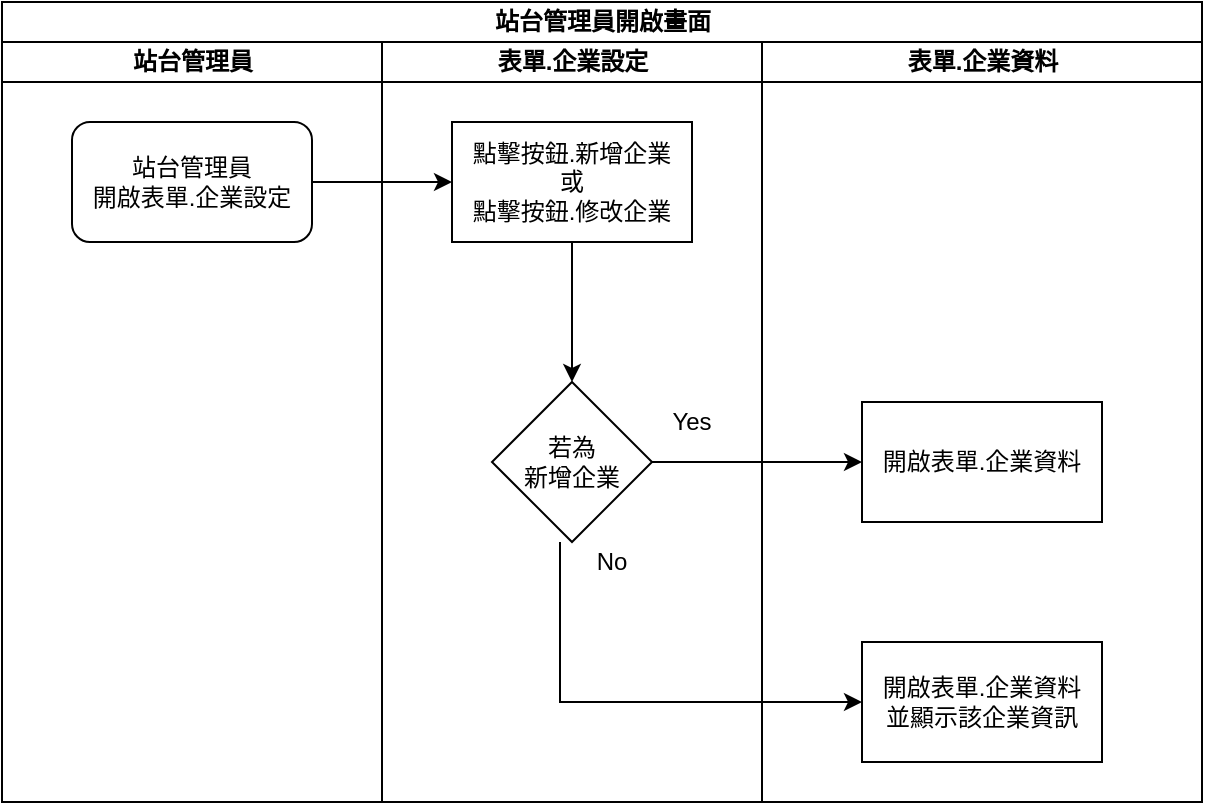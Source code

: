 <mxfile version="13.6.2" type="device" pages="13"><diagram id="Gq59-YWvmYoZJTUOVFRG" name="站台管理員_開啟畫面"><mxGraphModel dx="1086" dy="806" grid="1" gridSize="10" guides="1" tooltips="1" connect="1" arrows="1" fold="1" page="1" pageScale="1" pageWidth="827" pageHeight="1169" math="0" shadow="0"><root><mxCell id="0"/><mxCell id="1" parent="0"/><mxCell id="xclfjhYi2c_MNhHrxPGw-1" value="站台管理員開啟畫面" style="swimlane;html=1;childLayout=stackLayout;resizeParent=1;resizeParentMax=0;startSize=20;" parent="1" vertex="1"><mxGeometry x="210" y="170" width="600" height="400" as="geometry"/></mxCell><mxCell id="xclfjhYi2c_MNhHrxPGw-2" value="站台管理員" style="swimlane;html=1;startSize=20;" parent="xclfjhYi2c_MNhHrxPGw-1" vertex="1"><mxGeometry y="20" width="190" height="380" as="geometry"/></mxCell><mxCell id="xclfjhYi2c_MNhHrxPGw-4" value="站台管理員&lt;br&gt;開啟表單.企業設定" style="rounded=1;whiteSpace=wrap;html=1;" parent="xclfjhYi2c_MNhHrxPGw-2" vertex="1"><mxGeometry x="35" y="40" width="120" height="60" as="geometry"/></mxCell><mxCell id="xclfjhYi2c_MNhHrxPGw-5" value="表單.企業設定" style="swimlane;html=1;startSize=20;" parent="xclfjhYi2c_MNhHrxPGw-1" vertex="1"><mxGeometry x="190" y="20" width="190" height="380" as="geometry"/></mxCell><mxCell id="xclfjhYi2c_MNhHrxPGw-6" value="點擊按鈕.新增企業&lt;br&gt;或&lt;br&gt;點擊按鈕.修改企業" style="rounded=0;whiteSpace=wrap;html=1;" parent="xclfjhYi2c_MNhHrxPGw-5" vertex="1"><mxGeometry x="35" y="40" width="120" height="60" as="geometry"/></mxCell><mxCell id="_KhiV70QhiWLphi67Twh-2" value="No" style="text;html=1;strokeColor=none;fillColor=none;align=center;verticalAlign=middle;whiteSpace=wrap;rounded=0;" parent="xclfjhYi2c_MNhHrxPGw-5" vertex="1"><mxGeometry x="95" y="250" width="40" height="20" as="geometry"/></mxCell><mxCell id="_KhiV70QhiWLphi67Twh-1" value="Yes" style="text;html=1;strokeColor=none;fillColor=none;align=center;verticalAlign=middle;whiteSpace=wrap;rounded=0;" parent="xclfjhYi2c_MNhHrxPGw-5" vertex="1"><mxGeometry x="135" y="180" width="40" height="20" as="geometry"/></mxCell><mxCell id="xclfjhYi2c_MNhHrxPGw-7" value="表單.企業資料" style="swimlane;html=1;startSize=20;" parent="xclfjhYi2c_MNhHrxPGw-1" vertex="1"><mxGeometry x="380" y="20" width="220" height="380" as="geometry"/></mxCell><mxCell id="xclfjhYi2c_MNhHrxPGw-8" value="開啟表單.企業資料" style="rounded=0;whiteSpace=wrap;html=1;" parent="xclfjhYi2c_MNhHrxPGw-7" vertex="1"><mxGeometry x="50" y="180" width="120" height="60" as="geometry"/></mxCell><mxCell id="nTljziiwcgWahWVm3I2P-4" value="開啟表單.企業資料&lt;br&gt;並顯示該企業資訊" style="whiteSpace=wrap;html=1;rounded=0;" parent="xclfjhYi2c_MNhHrxPGw-7" vertex="1"><mxGeometry x="50" y="300" width="120" height="60" as="geometry"/></mxCell><mxCell id="xclfjhYi2c_MNhHrxPGw-9" style="edgeStyle=orthogonalEdgeStyle;rounded=0;orthogonalLoop=1;jettySize=auto;html=1;" parent="xclfjhYi2c_MNhHrxPGw-1" source="xclfjhYi2c_MNhHrxPGw-4" target="xclfjhYi2c_MNhHrxPGw-6" edge="1"><mxGeometry relative="1" as="geometry"/></mxCell><mxCell id="nTljziiwcgWahWVm3I2P-3" style="edgeStyle=orthogonalEdgeStyle;rounded=0;orthogonalLoop=1;jettySize=auto;html=1;" parent="1" source="nTljziiwcgWahWVm3I2P-1" target="xclfjhYi2c_MNhHrxPGw-8" edge="1"><mxGeometry relative="1" as="geometry"/></mxCell><mxCell id="nTljziiwcgWahWVm3I2P-5" value="" style="edgeStyle=orthogonalEdgeStyle;rounded=0;orthogonalLoop=1;jettySize=auto;html=1;exitX=0.425;exitY=1;exitDx=0;exitDy=0;exitPerimeter=0;" parent="1" source="nTljziiwcgWahWVm3I2P-1" target="nTljziiwcgWahWVm3I2P-4" edge="1"><mxGeometry relative="1" as="geometry"><Array as="points"><mxPoint x="489" y="520"/></Array></mxGeometry></mxCell><mxCell id="nTljziiwcgWahWVm3I2P-1" value="若為&lt;br&gt;新增企業" style="rhombus;whiteSpace=wrap;html=1;rounded=0;" parent="1" vertex="1"><mxGeometry x="455" y="360" width="80" height="80" as="geometry"/></mxCell><mxCell id="nTljziiwcgWahWVm3I2P-2" value="" style="edgeStyle=orthogonalEdgeStyle;rounded=0;orthogonalLoop=1;jettySize=auto;html=1;" parent="1" source="xclfjhYi2c_MNhHrxPGw-6" target="nTljziiwcgWahWVm3I2P-1" edge="1"><mxGeometry relative="1" as="geometry"/></mxCell></root></mxGraphModel></diagram><diagram name="企業管理員_開啟畫面" id="a5bfePCKnTz9_9jLBerH"><mxGraphModel dx="1422" dy="822" grid="1" gridSize="10" guides="1" tooltips="1" connect="1" arrows="1" fold="1" page="1" pageScale="1" pageWidth="827" pageHeight="1169" math="0" shadow="0"><root><mxCell id="LiuoP0H29ifxk9tx58QC-0"/><mxCell id="LiuoP0H29ifxk9tx58QC-1" parent="LiuoP0H29ifxk9tx58QC-0"/><mxCell id="LiuoP0H29ifxk9tx58QC-2" value="企業管理員開啟畫面" style="swimlane;html=1;childLayout=stackLayout;resizeParent=1;resizeParentMax=0;startSize=20;" parent="LiuoP0H29ifxk9tx58QC-1" vertex="1"><mxGeometry x="210" y="170" width="600" height="360" as="geometry"/></mxCell><mxCell id="LiuoP0H29ifxk9tx58QC-3" value="企業管理者" style="swimlane;html=1;startSize=20;" parent="LiuoP0H29ifxk9tx58QC-2" vertex="1"><mxGeometry y="20" width="190" height="340" as="geometry"/></mxCell><mxCell id="LiuoP0H29ifxk9tx58QC-4" value="點擊&lt;br&gt;表單.企業資料" style="rounded=0;whiteSpace=wrap;html=1;" parent="LiuoP0H29ifxk9tx58QC-3" vertex="1"><mxGeometry x="35" y="130" width="120" height="60" as="geometry"/></mxCell><mxCell id="LiuoP0H29ifxk9tx58QC-5" value="企業管理員&lt;br&gt;登入Site管理" style="rounded=1;whiteSpace=wrap;html=1;" parent="LiuoP0H29ifxk9tx58QC-3" vertex="1"><mxGeometry x="35" y="40" width="120" height="60" as="geometry"/></mxCell><mxCell id="LiuoP0H29ifxk9tx58QC-6" value="Site管理首頁" style="swimlane;html=1;startSize=20;" parent="LiuoP0H29ifxk9tx58QC-2" vertex="1"><mxGeometry x="190" y="20" width="190" height="340" as="geometry"/></mxCell><mxCell id="LiuoP0H29ifxk9tx58QC-7" value="進入首頁&lt;br&gt;顯示左方表單清單" style="rounded=0;whiteSpace=wrap;html=1;" parent="LiuoP0H29ifxk9tx58QC-6" vertex="1"><mxGeometry x="35" y="40" width="120" height="60" as="geometry"/></mxCell><mxCell id="LiuoP0H29ifxk9tx58QC-8" value="表單.企業資料" style="swimlane;html=1;startSize=20;" parent="LiuoP0H29ifxk9tx58QC-2" vertex="1"><mxGeometry x="380" y="20" width="220" height="340" as="geometry"/></mxCell><mxCell id="LiuoP0H29ifxk9tx58QC-9" value="開啟表單.企業資料" style="rounded=0;whiteSpace=wrap;html=1;" parent="LiuoP0H29ifxk9tx58QC-8" vertex="1"><mxGeometry x="50" y="220" width="120" height="60" as="geometry"/></mxCell><mxCell id="LiuoP0H29ifxk9tx58QC-10" style="edgeStyle=orthogonalEdgeStyle;rounded=0;orthogonalLoop=1;jettySize=auto;html=1;" parent="LiuoP0H29ifxk9tx58QC-2" source="LiuoP0H29ifxk9tx58QC-5" target="LiuoP0H29ifxk9tx58QC-7" edge="1"><mxGeometry relative="1" as="geometry"/></mxCell><mxCell id="LiuoP0H29ifxk9tx58QC-11" style="edgeStyle=orthogonalEdgeStyle;rounded=0;orthogonalLoop=1;jettySize=auto;html=1;entryX=1;entryY=0.5;entryDx=0;entryDy=0;exitX=0.5;exitY=1;exitDx=0;exitDy=0;" parent="LiuoP0H29ifxk9tx58QC-2" source="LiuoP0H29ifxk9tx58QC-7" target="LiuoP0H29ifxk9tx58QC-4" edge="1"><mxGeometry relative="1" as="geometry"/></mxCell><mxCell id="LiuoP0H29ifxk9tx58QC-12" style="edgeStyle=orthogonalEdgeStyle;rounded=0;orthogonalLoop=1;jettySize=auto;html=1;entryX=0;entryY=0.5;entryDx=0;entryDy=0;exitX=0.5;exitY=1;exitDx=0;exitDy=0;" parent="LiuoP0H29ifxk9tx58QC-2" source="LiuoP0H29ifxk9tx58QC-4" target="LiuoP0H29ifxk9tx58QC-9" edge="1"><mxGeometry relative="1" as="geometry"/></mxCell></root></mxGraphModel></diagram><diagram id="AnEwzgurza-sbBYHUau7" name="新版首頁_點擊按鈕_恢復系統預設"><mxGraphModel dx="1086" dy="806" grid="1" gridSize="10" guides="1" tooltips="1" connect="1" arrows="1" fold="1" page="1" pageScale="1" pageWidth="827" pageHeight="1169" math="0" shadow="0"><root><mxCell id="nXj2mZrjB9Ql2mam-w2Z-0"/><mxCell id="nXj2mZrjB9Ql2mam-w2Z-1" parent="nXj2mZrjB9Ql2mam-w2Z-0"/><mxCell id="0WHr4o6qkBS_mpu7egiz-0" value="點擊按鈕.恢復系統預設(新版首頁)" style="swimlane;html=1;childLayout=stackLayout;resizeParent=1;resizeParentMax=0;startSize=20;" parent="nXj2mZrjB9Ql2mam-w2Z-1" vertex="1"><mxGeometry x="400" y="180" width="410" height="470" as="geometry"/></mxCell><mxCell id="0WHr4o6qkBS_mpu7egiz-1" value="站台管理者 / 企業管理者" style="swimlane;html=1;startSize=20;" parent="0WHr4o6qkBS_mpu7egiz-0" vertex="1"><mxGeometry y="20" width="190" height="450" as="geometry"/></mxCell><mxCell id="0WHr4o6qkBS_mpu7egiz-3" value="&lt;span style=&quot;font-weight: 700&quot;&gt;點擊按鈕.恢復系統預設(新版首頁)&lt;/span&gt;" style="rounded=1;whiteSpace=wrap;html=1;" parent="0WHr4o6qkBS_mpu7egiz-1" vertex="1"><mxGeometry x="35" y="40" width="120" height="60" as="geometry"/></mxCell><mxCell id="0WHr4o6qkBS_mpu7egiz-4" value="顯示訊息&lt;br&gt;恢復系統預設失敗" style="rounded=1;whiteSpace=wrap;html=1;" parent="0WHr4o6qkBS_mpu7egiz-1" vertex="1"><mxGeometry x="35" y="180" width="120" height="60" as="geometry"/></mxCell><mxCell id="0WHr4o6qkBS_mpu7egiz-5" value="顯示訊息&lt;br&gt;恢復系統預設完成" style="rounded=1;whiteSpace=wrap;html=1;" parent="0WHr4o6qkBS_mpu7egiz-1" vertex="1"><mxGeometry x="35" y="340" width="120" height="60" as="geometry"/></mxCell><mxCell id="0WHr4o6qkBS_mpu7egiz-6" style="edgeStyle=orthogonalEdgeStyle;rounded=0;orthogonalLoop=1;jettySize=auto;html=1;" parent="0WHr4o6qkBS_mpu7egiz-0" source="0WHr4o6qkBS_mpu7egiz-3" target="0WHr4o6qkBS_mpu7egiz-10" edge="1"><mxGeometry relative="1" as="geometry"/></mxCell><mxCell id="0WHr4o6qkBS_mpu7egiz-7" value="表單.企業資料" style="swimlane;html=1;startSize=20;" parent="0WHr4o6qkBS_mpu7egiz-0" vertex="1"><mxGeometry x="190" y="20" width="220" height="450" as="geometry"/></mxCell><mxCell id="0WHr4o6qkBS_mpu7egiz-10" value="清除新版首頁&lt;br&gt;自訂樣式" style="rounded=0;whiteSpace=wrap;html=1;" parent="0WHr4o6qkBS_mpu7egiz-7" vertex="1"><mxGeometry x="60" y="40" width="120" height="60" as="geometry"/></mxCell><mxCell id="0WHr4o6qkBS_mpu7egiz-16" style="edgeStyle=orthogonalEdgeStyle;rounded=0;orthogonalLoop=1;jettySize=auto;html=1;entryX=1;entryY=0.5;entryDx=0;entryDy=0;" parent="nXj2mZrjB9Ql2mam-w2Z-1" source="0WHr4o6qkBS_mpu7egiz-20" target="0WHr4o6qkBS_mpu7egiz-4" edge="1"><mxGeometry relative="1" as="geometry"/></mxCell><mxCell id="0WHr4o6qkBS_mpu7egiz-17" value="No" style="edgeLabel;html=1;align=center;verticalAlign=middle;resizable=0;points=[];" parent="0WHr4o6qkBS_mpu7egiz-16" vertex="1" connectable="0"><mxGeometry x="-0.217" y="-2" relative="1" as="geometry"><mxPoint as="offset"/></mxGeometry></mxCell><mxCell id="0WHr4o6qkBS_mpu7egiz-18" value="" style="edgeStyle=orthogonalEdgeStyle;rounded=0;orthogonalLoop=1;jettySize=auto;html=1;" parent="nXj2mZrjB9Ql2mam-w2Z-1" source="0WHr4o6qkBS_mpu7egiz-20" target="0WHr4o6qkBS_mpu7egiz-23" edge="1"><mxGeometry relative="1" as="geometry"/></mxCell><mxCell id="0WHr4o6qkBS_mpu7egiz-19" value="Yes" style="edgeLabel;html=1;align=center;verticalAlign=middle;resizable=0;points=[];" parent="0WHr4o6qkBS_mpu7egiz-18" vertex="1" connectable="0"><mxGeometry x="0.244" relative="1" as="geometry"><mxPoint as="offset"/></mxGeometry></mxCell><mxCell id="0WHr4o6qkBS_mpu7egiz-20" value="清除成功" style="rhombus;whiteSpace=wrap;html=1;rounded=0;" parent="nXj2mZrjB9Ql2mam-w2Z-1" vertex="1"><mxGeometry x="670" y="370" width="80" height="80" as="geometry"/></mxCell><mxCell id="0WHr4o6qkBS_mpu7egiz-21" value="" style="edgeStyle=orthogonalEdgeStyle;rounded=0;orthogonalLoop=1;jettySize=auto;html=1;" parent="nXj2mZrjB9Ql2mam-w2Z-1" source="0WHr4o6qkBS_mpu7egiz-10" target="0WHr4o6qkBS_mpu7egiz-20" edge="1"><mxGeometry relative="1" as="geometry"/></mxCell><mxCell id="J3vqBfXFsyuoKaHl5P4--0" style="edgeStyle=orthogonalEdgeStyle;rounded=0;orthogonalLoop=1;jettySize=auto;html=1;entryX=1;entryY=0.5;entryDx=0;entryDy=0;" parent="nXj2mZrjB9Ql2mam-w2Z-1" source="0WHr4o6qkBS_mpu7egiz-23" target="0WHr4o6qkBS_mpu7egiz-5" edge="1"><mxGeometry relative="1" as="geometry"/></mxCell><mxCell id="0WHr4o6qkBS_mpu7egiz-23" value="按鈕除能" style="whiteSpace=wrap;html=1;rounded=0;" parent="nXj2mZrjB9Ql2mam-w2Z-1" vertex="1"><mxGeometry x="650" y="540" width="120" height="60" as="geometry"/></mxCell></root></mxGraphModel></diagram><diagram id="6qQCwhrgifem_NgYJIHp" name="新版首頁_點擊按鈕_下載目前樣式"><mxGraphModel dx="1086" dy="806" grid="1" gridSize="10" guides="1" tooltips="1" connect="1" arrows="1" fold="1" page="1" pageScale="1" pageWidth="827" pageHeight="1169" math="0" shadow="0"><root><mxCell id="zhKG-KMaksfzrQ11DH3y-0"/><mxCell id="zhKG-KMaksfzrQ11DH3y-1" parent="zhKG-KMaksfzrQ11DH3y-0"/><mxCell id="EbcZ-K8hpfwht55NMNRg-0" value="點擊按鈕.下載目前樣式(新版首頁)" style="swimlane;html=1;childLayout=stackLayout;resizeParent=1;resizeParentMax=0;startSize=20;" parent="zhKG-KMaksfzrQ11DH3y-1" vertex="1"><mxGeometry x="400" y="180" width="410" height="280" as="geometry"/></mxCell><mxCell id="EbcZ-K8hpfwht55NMNRg-1" value="站台管理者 / 企業管理者" style="swimlane;html=1;startSize=20;" parent="EbcZ-K8hpfwht55NMNRg-0" vertex="1"><mxGeometry y="20" width="190" height="260" as="geometry"/></mxCell><mxCell id="EbcZ-K8hpfwht55NMNRg-2" value="&lt;span style=&quot;font-weight: 700&quot;&gt;點擊按鈕.&lt;/span&gt;&lt;span style=&quot;font-weight: 700&quot;&gt;下載目前樣式&lt;/span&gt;&lt;span style=&quot;font-weight: 700&quot;&gt;(新版首頁)&lt;/span&gt;" style="rounded=1;whiteSpace=wrap;html=1;" parent="EbcZ-K8hpfwht55NMNRg-1" vertex="1"><mxGeometry x="35" y="40" width="120" height="60" as="geometry"/></mxCell><mxCell id="EbcZ-K8hpfwht55NMNRg-3" value="執行結束" style="rounded=1;whiteSpace=wrap;html=1;" parent="EbcZ-K8hpfwht55NMNRg-1" vertex="1"><mxGeometry x="35" y="180" width="120" height="60" as="geometry"/></mxCell><mxCell id="EbcZ-K8hpfwht55NMNRg-5" style="edgeStyle=orthogonalEdgeStyle;rounded=0;orthogonalLoop=1;jettySize=auto;html=1;" parent="EbcZ-K8hpfwht55NMNRg-0" source="EbcZ-K8hpfwht55NMNRg-2" target="EbcZ-K8hpfwht55NMNRg-7" edge="1"><mxGeometry relative="1" as="geometry"/></mxCell><mxCell id="EbcZ-K8hpfwht55NMNRg-6" value="表單.企業資料" style="swimlane;html=1;startSize=20;" parent="EbcZ-K8hpfwht55NMNRg-0" vertex="1"><mxGeometry x="190" y="20" width="220" height="260" as="geometry"/></mxCell><mxCell id="EbcZ-K8hpfwht55NMNRg-7" value="下載目前樣式檔案" style="rounded=0;whiteSpace=wrap;html=1;" parent="EbcZ-K8hpfwht55NMNRg-6" vertex="1"><mxGeometry x="60" y="40" width="120" height="60" as="geometry"/></mxCell><mxCell id="y-nODK7I8vi2uMIdX9S1-0" style="edgeStyle=orthogonalEdgeStyle;rounded=0;orthogonalLoop=1;jettySize=auto;html=1;entryX=1;entryY=0.5;entryDx=0;entryDy=0;exitX=0.5;exitY=1;exitDx=0;exitDy=0;" parent="EbcZ-K8hpfwht55NMNRg-0" source="EbcZ-K8hpfwht55NMNRg-7" target="EbcZ-K8hpfwht55NMNRg-3" edge="1"><mxGeometry relative="1" as="geometry"/></mxCell></root></mxGraphModel></diagram><diagram id="z2At9CXGCZSGCjQZ6gDk" name="新版首頁_點擊按鈕_上傳自訂樣式"><mxGraphModel dx="1086" dy="806" grid="1" gridSize="10" guides="1" tooltips="1" connect="1" arrows="1" fold="1" page="1" pageScale="1" pageWidth="827" pageHeight="1169" math="0" shadow="0"><root><mxCell id="uikJ6pI44bggo_XMoptD-0"/><mxCell id="uikJ6pI44bggo_XMoptD-1" parent="uikJ6pI44bggo_XMoptD-0"/><mxCell id="4rGrSF3DVKQUgLXq6Naz-0" value="點擊按鈕.上傳自訂樣式(新版首頁)" style="swimlane;html=1;childLayout=stackLayout;resizeParent=1;resizeParentMax=0;startSize=20;" parent="uikJ6pI44bggo_XMoptD-1" vertex="1"><mxGeometry x="400" y="180" width="410" height="620" as="geometry"/></mxCell><mxCell id="4rGrSF3DVKQUgLXq6Naz-1" value="站台管理者 / 企業管理者" style="swimlane;html=1;startSize=20;" parent="4rGrSF3DVKQUgLXq6Naz-0" vertex="1"><mxGeometry y="20" width="190" height="600" as="geometry"/></mxCell><mxCell id="4rGrSF3DVKQUgLXq6Naz-2" value="&lt;span style=&quot;font-weight: 700&quot;&gt;點擊按鈕.上傳自訂樣式(新版首頁)&lt;/span&gt;" style="rounded=1;whiteSpace=wrap;html=1;" parent="4rGrSF3DVKQUgLXq6Naz-1" vertex="1"><mxGeometry x="35" y="40" width="120" height="60" as="geometry"/></mxCell><mxCell id="4rGrSF3DVKQUgLXq6Naz-16" value="挑選檔案並上傳" style="whiteSpace=wrap;html=1;rounded=0;" parent="4rGrSF3DVKQUgLXq6Naz-1" vertex="1"><mxGeometry x="40" y="160" width="120" height="60" as="geometry"/></mxCell><mxCell id="4rGrSF3DVKQUgLXq6Naz-22" value="&lt;span style=&quot;font-weight: 700&quot;&gt;顯示訊息&lt;br&gt;更新首頁樣式失敗&lt;/span&gt;&lt;span style=&quot;color: rgba(0 , 0 , 0 , 0) ; font-family: monospace ; font-size: 0px&quot;&gt;%3CmxGraphModel%3E%3Croot%3E%3CmxCell%20id%3D%220%22%2F%3E%3CmxCell%20id%3D%221%22%20parent%3D%220%22%2F%3E%3CmxCell%20id%3D%222%22%20value%3D%22%26lt%3Bspan%20style%3D%26quot%3Bfont-weight%3A%20700%26quot%3B%26gt%3B%E9%BB%9E%E6%93%8A%E6%8C%89%E9%88%95.%E4%B8%8A%E5%82%B3%E8%87%AA%E8%A8%82%E6%A8%A3%E5%BC%8F(%E6%96%B0%E7%89%88%E9%A6%96%E9%A0%81)%26lt%3B%2Fspan%26gt%3B%22%20style%3D%22rounded%3D1%3BwhiteSpace%3Dwrap%3Bhtml%3D1%3B%22%20vertex%3D%221%22%20parent%3D%221%22%3E%3CmxGeometry%20x%3D%22440%22%20y%3D%22600%22%20width%3D%22120%22%20height%3D%2260%22%20as%3D%22geometry%22%2F%3E%3C%2FmxCell%3E%3C%2Froot%3E%3C%2FmxGraphModel%3E&lt;/span&gt;&lt;span style=&quot;font-weight: 700&quot;&gt;&lt;br&gt;&lt;/span&gt;" style="rounded=1;whiteSpace=wrap;html=1;" parent="4rGrSF3DVKQUgLXq6Naz-1" vertex="1"><mxGeometry x="40" y="400" width="120" height="60" as="geometry"/></mxCell><mxCell id="4rGrSF3DVKQUgLXq6Naz-24" value="&lt;span style=&quot;font-weight: 700&quot;&gt;顯示訊息&lt;br&gt;更新首頁樣式完成&lt;/span&gt;&lt;span style=&quot;color: rgba(0 , 0 , 0 , 0) ; font-family: monospace ; font-size: 0px&quot;&gt;%3CmxGraphModel%3E%3Croot%3E%3CmxCell%20id%3D%220%22%2F%3E%3CmxCell%20id%3D%221%22%20parent%3D%220%22%2F%3E%3CmxCell%20id%3D%222%22%20value%3D%22%26lt%3Bspan%20style%3D%26quot%3Bfont-weight%3A%20700%26quot%3B%26gt%3B%E9%BB%9E%E6%93%8A%E6%8C%89%E9%88%95.%E4%B8%8A%E5%82%B3%E8%87%AA%E8%A8%82%E6%A8%A3%E5%BC%8F(%E6%96%B0%E7%89%88%E9%A6%96%E9%A0%81)%26lt%3B%2Fspan%26gt%3B%22%20style%3D%22rounded%3D1%3BwhiteSpace%3Dwrap%3Bhtml%3D1%3B%22%20vertex%3D%221%22%20parent%3D%221%22%3E%3CmxGeometry%20x%3D%22440%22%20y%3D%22600%22%20width%3D%22120%22%20height%3D%2260%22%20as%3D%22geometry%22%2F%3E%3C%2FmxCell%3E%3C%2Froot%3E%3C%2FmxGraphModel%3E&lt;/span&gt;" style="rounded=1;whiteSpace=wrap;html=1;" parent="4rGrSF3DVKQUgLXq6Naz-1" vertex="1"><mxGeometry x="40" y="510" width="120" height="60" as="geometry"/></mxCell><mxCell id="4rGrSF3DVKQUgLXq6Naz-5" style="edgeStyle=orthogonalEdgeStyle;rounded=0;orthogonalLoop=1;jettySize=auto;html=1;" parent="4rGrSF3DVKQUgLXq6Naz-0" source="4rGrSF3DVKQUgLXq6Naz-2" target="4rGrSF3DVKQUgLXq6Naz-7" edge="1"><mxGeometry relative="1" as="geometry"/></mxCell><mxCell id="4rGrSF3DVKQUgLXq6Naz-6" value="表單.企業資料" style="swimlane;html=1;startSize=20;" parent="4rGrSF3DVKQUgLXq6Naz-0" vertex="1"><mxGeometry x="190" y="20" width="220" height="600" as="geometry"/></mxCell><mxCell id="4rGrSF3DVKQUgLXq6Naz-26" value="No" style="text;html=1;strokeColor=none;fillColor=none;align=center;verticalAlign=middle;whiteSpace=wrap;rounded=0;" parent="4rGrSF3DVKQUgLXq6Naz-6" vertex="1"><mxGeometry x="40" y="410" width="40" height="20" as="geometry"/></mxCell><mxCell id="4rGrSF3DVKQUgLXq6Naz-27" value="Yes" style="text;html=1;strokeColor=none;fillColor=none;align=center;verticalAlign=middle;whiteSpace=wrap;rounded=0;" parent="4rGrSF3DVKQUgLXq6Naz-6" vertex="1"><mxGeometry x="40" y="520" width="40" height="20" as="geometry"/></mxCell><mxCell id="4rGrSF3DVKQUgLXq6Naz-18" value="儲存自訂樣式" style="whiteSpace=wrap;html=1;rounded=0;" parent="4rGrSF3DVKQUgLXq6Naz-6" vertex="1"><mxGeometry x="60" y="260" width="120" height="60" as="geometry"/></mxCell><mxCell id="4rGrSF3DVKQUgLXq6Naz-7" value="跳出檔案上傳視窗" style="rounded=0;whiteSpace=wrap;html=1;" parent="4rGrSF3DVKQUgLXq6Naz-6" vertex="1"><mxGeometry x="60" y="40" width="120" height="60" as="geometry"/></mxCell><mxCell id="4rGrSF3DVKQUgLXq6Naz-17" value="" style="edgeStyle=orthogonalEdgeStyle;rounded=0;orthogonalLoop=1;jettySize=auto;html=1;exitX=0.5;exitY=1;exitDx=0;exitDy=0;entryX=1;entryY=0.5;entryDx=0;entryDy=0;" parent="4rGrSF3DVKQUgLXq6Naz-0" source="4rGrSF3DVKQUgLXq6Naz-7" target="4rGrSF3DVKQUgLXq6Naz-16" edge="1"><mxGeometry relative="1" as="geometry"/></mxCell><mxCell id="4rGrSF3DVKQUgLXq6Naz-19" value="" style="edgeStyle=orthogonalEdgeStyle;rounded=0;orthogonalLoop=1;jettySize=auto;html=1;exitX=0.5;exitY=1;exitDx=0;exitDy=0;entryX=0;entryY=0.5;entryDx=0;entryDy=0;" parent="4rGrSF3DVKQUgLXq6Naz-0" source="4rGrSF3DVKQUgLXq6Naz-16" target="4rGrSF3DVKQUgLXq6Naz-18" edge="1"><mxGeometry relative="1" as="geometry"/></mxCell><mxCell id="4rGrSF3DVKQUgLXq6Naz-23" style="edgeStyle=orthogonalEdgeStyle;rounded=0;orthogonalLoop=1;jettySize=auto;html=1;" parent="uikJ6pI44bggo_XMoptD-1" source="4rGrSF3DVKQUgLXq6Naz-20" target="4rGrSF3DVKQUgLXq6Naz-22" edge="1"><mxGeometry relative="1" as="geometry"/></mxCell><mxCell id="4rGrSF3DVKQUgLXq6Naz-25" style="edgeStyle=orthogonalEdgeStyle;rounded=0;orthogonalLoop=1;jettySize=auto;html=1;entryX=1;entryY=0.5;entryDx=0;entryDy=0;exitX=0.5;exitY=1;exitDx=0;exitDy=0;" parent="uikJ6pI44bggo_XMoptD-1" source="4rGrSF3DVKQUgLXq6Naz-20" target="4rGrSF3DVKQUgLXq6Naz-24" edge="1"><mxGeometry relative="1" as="geometry"/></mxCell><mxCell id="4rGrSF3DVKQUgLXq6Naz-20" value="儲存成功" style="rhombus;whiteSpace=wrap;html=1;rounded=0;" parent="uikJ6pI44bggo_XMoptD-1" vertex="1"><mxGeometry x="670" y="590" width="80" height="80" as="geometry"/></mxCell><mxCell id="4rGrSF3DVKQUgLXq6Naz-21" value="" style="edgeStyle=orthogonalEdgeStyle;rounded=0;orthogonalLoop=1;jettySize=auto;html=1;" parent="uikJ6pI44bggo_XMoptD-1" source="4rGrSF3DVKQUgLXq6Naz-18" target="4rGrSF3DVKQUgLXq6Naz-20" edge="1"><mxGeometry relative="1" as="geometry"/></mxCell></root></mxGraphModel></diagram><diagram id="Bcr9XtUbak02CPCcOkMU" name="行動裝置版首頁_點擊按鈕_恢復系統預設"><mxGraphModel dx="1086" dy="806" grid="1" gridSize="10" guides="1" tooltips="1" connect="1" arrows="1" fold="1" page="1" pageScale="1" pageWidth="827" pageHeight="1169" math="0" shadow="0"><root><mxCell id="uQ5U-KWH1wf4TjKN7DI6-0"/><mxCell id="uQ5U-KWH1wf4TjKN7DI6-1" parent="uQ5U-KWH1wf4TjKN7DI6-0"/><mxCell id="k-SNekwDe_iuQlMhXVyF-0" value="點擊按鈕.恢復系統預設(行動裝置版首頁)" style="swimlane;html=1;childLayout=stackLayout;resizeParent=1;resizeParentMax=0;startSize=20;" parent="uQ5U-KWH1wf4TjKN7DI6-1" vertex="1"><mxGeometry x="400" y="180" width="410" height="470" as="geometry"/></mxCell><mxCell id="k-SNekwDe_iuQlMhXVyF-1" value="站台管理者 / 企業管理者" style="swimlane;html=1;startSize=20;" parent="k-SNekwDe_iuQlMhXVyF-0" vertex="1"><mxGeometry y="20" width="190" height="450" as="geometry"/></mxCell><mxCell id="k-SNekwDe_iuQlMhXVyF-2" value="&lt;span style=&quot;font-weight: 700&quot;&gt;點擊按鈕.恢復系統預設(&lt;/span&gt;&lt;span style=&quot;font-weight: 700&quot;&gt;行動裝置&lt;/span&gt;&lt;span style=&quot;font-weight: 700&quot;&gt;版首頁)&lt;/span&gt;" style="rounded=1;whiteSpace=wrap;html=1;" parent="k-SNekwDe_iuQlMhXVyF-1" vertex="1"><mxGeometry x="35" y="40" width="120" height="60" as="geometry"/></mxCell><mxCell id="k-SNekwDe_iuQlMhXVyF-3" value="顯示訊息&lt;br&gt;恢復系統預設失敗" style="rounded=1;whiteSpace=wrap;html=1;" parent="k-SNekwDe_iuQlMhXVyF-1" vertex="1"><mxGeometry x="35" y="180" width="120" height="60" as="geometry"/></mxCell><mxCell id="k-SNekwDe_iuQlMhXVyF-4" value="顯示訊息&lt;br&gt;恢復系統預設完成" style="rounded=1;whiteSpace=wrap;html=1;" parent="k-SNekwDe_iuQlMhXVyF-1" vertex="1"><mxGeometry x="35" y="340" width="120" height="60" as="geometry"/></mxCell><mxCell id="k-SNekwDe_iuQlMhXVyF-5" style="edgeStyle=orthogonalEdgeStyle;rounded=0;orthogonalLoop=1;jettySize=auto;html=1;" parent="k-SNekwDe_iuQlMhXVyF-0" source="k-SNekwDe_iuQlMhXVyF-2" target="k-SNekwDe_iuQlMhXVyF-7" edge="1"><mxGeometry relative="1" as="geometry"/></mxCell><mxCell id="k-SNekwDe_iuQlMhXVyF-6" value="表單.企業資料" style="swimlane;html=1;startSize=20;" parent="k-SNekwDe_iuQlMhXVyF-0" vertex="1"><mxGeometry x="190" y="20" width="220" height="450" as="geometry"/></mxCell><mxCell id="k-SNekwDe_iuQlMhXVyF-7" value="清除&lt;span style=&quot;font-weight: 700&quot;&gt;行動裝置&lt;/span&gt;版&lt;br&gt;首頁自訂樣式" style="rounded=0;whiteSpace=wrap;html=1;" parent="k-SNekwDe_iuQlMhXVyF-6" vertex="1"><mxGeometry x="60" y="40" width="120" height="60" as="geometry"/></mxCell><mxCell id="k-SNekwDe_iuQlMhXVyF-8" style="edgeStyle=orthogonalEdgeStyle;rounded=0;orthogonalLoop=1;jettySize=auto;html=1;entryX=1;entryY=0.5;entryDx=0;entryDy=0;" parent="uQ5U-KWH1wf4TjKN7DI6-1" source="k-SNekwDe_iuQlMhXVyF-12" target="k-SNekwDe_iuQlMhXVyF-3" edge="1"><mxGeometry relative="1" as="geometry"/></mxCell><mxCell id="k-SNekwDe_iuQlMhXVyF-9" value="No" style="edgeLabel;html=1;align=center;verticalAlign=middle;resizable=0;points=[];" parent="k-SNekwDe_iuQlMhXVyF-8" vertex="1" connectable="0"><mxGeometry x="-0.217" y="-2" relative="1" as="geometry"><mxPoint as="offset"/></mxGeometry></mxCell><mxCell id="k-SNekwDe_iuQlMhXVyF-10" value="" style="edgeStyle=orthogonalEdgeStyle;rounded=0;orthogonalLoop=1;jettySize=auto;html=1;" parent="uQ5U-KWH1wf4TjKN7DI6-1" source="k-SNekwDe_iuQlMhXVyF-12" target="k-SNekwDe_iuQlMhXVyF-15" edge="1"><mxGeometry relative="1" as="geometry"/></mxCell><mxCell id="k-SNekwDe_iuQlMhXVyF-11" value="Yes" style="edgeLabel;html=1;align=center;verticalAlign=middle;resizable=0;points=[];" parent="k-SNekwDe_iuQlMhXVyF-10" vertex="1" connectable="0"><mxGeometry x="0.244" relative="1" as="geometry"><mxPoint as="offset"/></mxGeometry></mxCell><mxCell id="k-SNekwDe_iuQlMhXVyF-12" value="清除成功" style="rhombus;whiteSpace=wrap;html=1;rounded=0;" parent="uQ5U-KWH1wf4TjKN7DI6-1" vertex="1"><mxGeometry x="670" y="370" width="80" height="80" as="geometry"/></mxCell><mxCell id="k-SNekwDe_iuQlMhXVyF-13" value="" style="edgeStyle=orthogonalEdgeStyle;rounded=0;orthogonalLoop=1;jettySize=auto;html=1;" parent="uQ5U-KWH1wf4TjKN7DI6-1" source="k-SNekwDe_iuQlMhXVyF-7" target="k-SNekwDe_iuQlMhXVyF-12" edge="1"><mxGeometry relative="1" as="geometry"/></mxCell><mxCell id="k-SNekwDe_iuQlMhXVyF-14" style="edgeStyle=orthogonalEdgeStyle;rounded=0;orthogonalLoop=1;jettySize=auto;html=1;entryX=1;entryY=0.5;entryDx=0;entryDy=0;" parent="uQ5U-KWH1wf4TjKN7DI6-1" source="k-SNekwDe_iuQlMhXVyF-15" target="k-SNekwDe_iuQlMhXVyF-4" edge="1"><mxGeometry relative="1" as="geometry"/></mxCell><mxCell id="k-SNekwDe_iuQlMhXVyF-15" value="按鈕除能" style="whiteSpace=wrap;html=1;rounded=0;" parent="uQ5U-KWH1wf4TjKN7DI6-1" vertex="1"><mxGeometry x="650" y="540" width="120" height="60" as="geometry"/></mxCell></root></mxGraphModel></diagram><diagram id="HSENcyDb2rGuBhCRzEdE" name="行動裝置版首頁_點擊按鈕_上傳自訂樣式"><mxGraphModel dx="1086" dy="806" grid="1" gridSize="10" guides="1" tooltips="1" connect="1" arrows="1" fold="1" page="1" pageScale="1" pageWidth="827" pageHeight="1169" math="0" shadow="0"><root><mxCell id="7wB8E_MWFEPCpzLUHjmy-0"/><mxCell id="7wB8E_MWFEPCpzLUHjmy-1" parent="7wB8E_MWFEPCpzLUHjmy-0"/><mxCell id="LS0vBiL-nBCGV0W8YKU7-0" value="點擊按鈕.上傳自訂樣式(行動裝置版首頁)" style="swimlane;html=1;childLayout=stackLayout;resizeParent=1;resizeParentMax=0;startSize=20;" parent="7wB8E_MWFEPCpzLUHjmy-1" vertex="1"><mxGeometry x="400" y="180" width="410" height="620" as="geometry"/></mxCell><mxCell id="LS0vBiL-nBCGV0W8YKU7-1" value="站台管理者 / 企業管理者" style="swimlane;html=1;startSize=20;" parent="LS0vBiL-nBCGV0W8YKU7-0" vertex="1"><mxGeometry y="20" width="190" height="600" as="geometry"/></mxCell><mxCell id="LS0vBiL-nBCGV0W8YKU7-2" value="&lt;span style=&quot;font-weight: 700&quot;&gt;點擊按鈕.上傳自訂樣式(&lt;/span&gt;&lt;span style=&quot;font-weight: 700&quot;&gt;行動裝置&lt;/span&gt;&lt;span style=&quot;font-weight: 700&quot;&gt;版首頁)&lt;/span&gt;" style="rounded=1;whiteSpace=wrap;html=1;" parent="LS0vBiL-nBCGV0W8YKU7-1" vertex="1"><mxGeometry x="35" y="40" width="120" height="60" as="geometry"/></mxCell><mxCell id="LS0vBiL-nBCGV0W8YKU7-3" value="挑選檔案並上傳" style="whiteSpace=wrap;html=1;rounded=0;" parent="LS0vBiL-nBCGV0W8YKU7-1" vertex="1"><mxGeometry x="40" y="160" width="120" height="60" as="geometry"/></mxCell><mxCell id="LS0vBiL-nBCGV0W8YKU7-4" value="&lt;span style=&quot;font-weight: 700&quot;&gt;顯示訊息&lt;br&gt;更新首頁樣式失敗&lt;/span&gt;&lt;span style=&quot;color: rgba(0 , 0 , 0 , 0) ; font-family: monospace ; font-size: 0px&quot;&gt;%3CmxGraphModel%3E%3Croot%3E%3CmxCell%20id%3D%220%22%2F%3E%3CmxCell%20id%3D%221%22%20parent%3D%220%22%2F%3E%3CmxCell%20id%3D%222%22%20value%3D%22%26lt%3Bspan%20style%3D%26quot%3Bfont-weight%3A%20700%26quot%3B%26gt%3B%E9%BB%9E%E6%93%8A%E6%8C%89%E9%88%95.%E4%B8%8A%E5%82%B3%E8%87%AA%E8%A8%82%E6%A8%A3%E5%BC%8F(%E6%96%B0%E7%89%88%E9%A6%96%E9%A0%81)%26lt%3B%2Fspan%26gt%3B%22%20style%3D%22rounded%3D1%3BwhiteSpace%3Dwrap%3Bhtml%3D1%3B%22%20vertex%3D%221%22%20parent%3D%221%22%3E%3CmxGeometry%20x%3D%22440%22%20y%3D%22600%22%20width%3D%22120%22%20height%3D%2260%22%20as%3D%22geometry%22%2F%3E%3C%2FmxCell%3E%3C%2Froot%3E%3C%2FmxGraphModel%3E&lt;/span&gt;&lt;span style=&quot;font-weight: 700&quot;&gt;&lt;br&gt;&lt;/span&gt;" style="rounded=1;whiteSpace=wrap;html=1;" parent="LS0vBiL-nBCGV0W8YKU7-1" vertex="1"><mxGeometry x="40" y="400" width="120" height="60" as="geometry"/></mxCell><mxCell id="LS0vBiL-nBCGV0W8YKU7-5" value="&lt;span style=&quot;font-weight: 700&quot;&gt;顯示訊息&lt;br&gt;更新首頁樣式完成&lt;/span&gt;&lt;span style=&quot;color: rgba(0 , 0 , 0 , 0) ; font-family: monospace ; font-size: 0px&quot;&gt;%3CmxGraphModel%3E%3Croot%3E%3CmxCell%20id%3D%220%22%2F%3E%3CmxCell%20id%3D%221%22%20parent%3D%220%22%2F%3E%3CmxCell%20id%3D%222%22%20value%3D%22%26lt%3Bspan%20style%3D%26quot%3Bfont-weight%3A%20700%26quot%3B%26gt%3B%E9%BB%9E%E6%93%8A%E6%8C%89%E9%88%95.%E4%B8%8A%E5%82%B3%E8%87%AA%E8%A8%82%E6%A8%A3%E5%BC%8F(%E6%96%B0%E7%89%88%E9%A6%96%E9%A0%81)%26lt%3B%2Fspan%26gt%3B%22%20style%3D%22rounded%3D1%3BwhiteSpace%3Dwrap%3Bhtml%3D1%3B%22%20vertex%3D%221%22%20parent%3D%221%22%3E%3CmxGeometry%20x%3D%22440%22%20y%3D%22600%22%20width%3D%22120%22%20height%3D%2260%22%20as%3D%22geometry%22%2F%3E%3C%2FmxCell%3E%3C%2Froot%3E%3C%2FmxGraphModel%3E&lt;/span&gt;" style="rounded=1;whiteSpace=wrap;html=1;" parent="LS0vBiL-nBCGV0W8YKU7-1" vertex="1"><mxGeometry x="40" y="510" width="120" height="60" as="geometry"/></mxCell><mxCell id="LS0vBiL-nBCGV0W8YKU7-6" style="edgeStyle=orthogonalEdgeStyle;rounded=0;orthogonalLoop=1;jettySize=auto;html=1;" parent="LS0vBiL-nBCGV0W8YKU7-0" source="LS0vBiL-nBCGV0W8YKU7-2" target="LS0vBiL-nBCGV0W8YKU7-11" edge="1"><mxGeometry relative="1" as="geometry"/></mxCell><mxCell id="LS0vBiL-nBCGV0W8YKU7-7" value="表單.企業資料" style="swimlane;html=1;startSize=20;" parent="LS0vBiL-nBCGV0W8YKU7-0" vertex="1"><mxGeometry x="190" y="20" width="220" height="600" as="geometry"/></mxCell><mxCell id="LS0vBiL-nBCGV0W8YKU7-8" value="No" style="text;html=1;strokeColor=none;fillColor=none;align=center;verticalAlign=middle;whiteSpace=wrap;rounded=0;" parent="LS0vBiL-nBCGV0W8YKU7-7" vertex="1"><mxGeometry x="40" y="410" width="40" height="20" as="geometry"/></mxCell><mxCell id="LS0vBiL-nBCGV0W8YKU7-9" value="Yes" style="text;html=1;strokeColor=none;fillColor=none;align=center;verticalAlign=middle;whiteSpace=wrap;rounded=0;" parent="LS0vBiL-nBCGV0W8YKU7-7" vertex="1"><mxGeometry x="40" y="520" width="40" height="20" as="geometry"/></mxCell><mxCell id="LS0vBiL-nBCGV0W8YKU7-10" value="儲存自訂樣式" style="whiteSpace=wrap;html=1;rounded=0;" parent="LS0vBiL-nBCGV0W8YKU7-7" vertex="1"><mxGeometry x="60" y="260" width="120" height="60" as="geometry"/></mxCell><mxCell id="LS0vBiL-nBCGV0W8YKU7-11" value="跳出檔案上傳視窗" style="rounded=0;whiteSpace=wrap;html=1;" parent="LS0vBiL-nBCGV0W8YKU7-7" vertex="1"><mxGeometry x="60" y="40" width="120" height="60" as="geometry"/></mxCell><mxCell id="LS0vBiL-nBCGV0W8YKU7-12" value="" style="edgeStyle=orthogonalEdgeStyle;rounded=0;orthogonalLoop=1;jettySize=auto;html=1;exitX=0.5;exitY=1;exitDx=0;exitDy=0;entryX=1;entryY=0.5;entryDx=0;entryDy=0;" parent="LS0vBiL-nBCGV0W8YKU7-0" source="LS0vBiL-nBCGV0W8YKU7-11" target="LS0vBiL-nBCGV0W8YKU7-3" edge="1"><mxGeometry relative="1" as="geometry"/></mxCell><mxCell id="LS0vBiL-nBCGV0W8YKU7-13" value="" style="edgeStyle=orthogonalEdgeStyle;rounded=0;orthogonalLoop=1;jettySize=auto;html=1;exitX=0.5;exitY=1;exitDx=0;exitDy=0;entryX=0;entryY=0.5;entryDx=0;entryDy=0;" parent="LS0vBiL-nBCGV0W8YKU7-0" source="LS0vBiL-nBCGV0W8YKU7-3" target="LS0vBiL-nBCGV0W8YKU7-10" edge="1"><mxGeometry relative="1" as="geometry"/></mxCell><mxCell id="LS0vBiL-nBCGV0W8YKU7-14" style="edgeStyle=orthogonalEdgeStyle;rounded=0;orthogonalLoop=1;jettySize=auto;html=1;" parent="7wB8E_MWFEPCpzLUHjmy-1" source="LS0vBiL-nBCGV0W8YKU7-16" target="LS0vBiL-nBCGV0W8YKU7-4" edge="1"><mxGeometry relative="1" as="geometry"/></mxCell><mxCell id="LS0vBiL-nBCGV0W8YKU7-15" style="edgeStyle=orthogonalEdgeStyle;rounded=0;orthogonalLoop=1;jettySize=auto;html=1;entryX=1;entryY=0.5;entryDx=0;entryDy=0;exitX=0.5;exitY=1;exitDx=0;exitDy=0;" parent="7wB8E_MWFEPCpzLUHjmy-1" source="LS0vBiL-nBCGV0W8YKU7-16" target="LS0vBiL-nBCGV0W8YKU7-5" edge="1"><mxGeometry relative="1" as="geometry"/></mxCell><mxCell id="LS0vBiL-nBCGV0W8YKU7-16" value="儲存成功" style="rhombus;whiteSpace=wrap;html=1;rounded=0;" parent="7wB8E_MWFEPCpzLUHjmy-1" vertex="1"><mxGeometry x="670" y="590" width="80" height="80" as="geometry"/></mxCell><mxCell id="LS0vBiL-nBCGV0W8YKU7-17" value="" style="edgeStyle=orthogonalEdgeStyle;rounded=0;orthogonalLoop=1;jettySize=auto;html=1;" parent="7wB8E_MWFEPCpzLUHjmy-1" source="LS0vBiL-nBCGV0W8YKU7-10" target="LS0vBiL-nBCGV0W8YKU7-16" edge="1"><mxGeometry relative="1" as="geometry"/></mxCell></root></mxGraphModel></diagram><diagram id="9rIDt69MelyAFIVnqC6Q" name="行動裝置版首頁_點擊按鈕_下載目前樣式"><mxGraphModel dx="1422" dy="822" grid="1" gridSize="10" guides="1" tooltips="1" connect="1" arrows="1" fold="1" page="1" pageScale="1" pageWidth="827" pageHeight="1169" math="0" shadow="0"><root><mxCell id="ME2bhydE-o6-qSY3PS9C-0"/><mxCell id="ME2bhydE-o6-qSY3PS9C-1" parent="ME2bhydE-o6-qSY3PS9C-0"/><mxCell id="EM-Gm4rYlnT0wl8if9ub-0" value="點擊按鈕.下載目前樣式(行動裝置版首頁)" style="swimlane;html=1;childLayout=stackLayout;resizeParent=1;resizeParentMax=0;startSize=20;" parent="ME2bhydE-o6-qSY3PS9C-1" vertex="1"><mxGeometry x="400" y="180" width="410" height="280" as="geometry"/></mxCell><mxCell id="EM-Gm4rYlnT0wl8if9ub-1" value="站台管理者 / 企業管理者" style="swimlane;html=1;startSize=20;" parent="EM-Gm4rYlnT0wl8if9ub-0" vertex="1"><mxGeometry y="20" width="190" height="260" as="geometry"/></mxCell><mxCell id="EM-Gm4rYlnT0wl8if9ub-2" value="&lt;span style=&quot;font-weight: 700&quot;&gt;點擊按鈕.&lt;/span&gt;&lt;span style=&quot;font-weight: 700&quot;&gt;下載目前樣式&lt;/span&gt;&lt;span style=&quot;font-weight: 700&quot;&gt;(&lt;/span&gt;&lt;span style=&quot;font-weight: 700&quot;&gt;行動裝置&lt;/span&gt;&lt;span style=&quot;font-weight: 700&quot;&gt;版首頁)&lt;/span&gt;" style="rounded=1;whiteSpace=wrap;html=1;" parent="EM-Gm4rYlnT0wl8if9ub-1" vertex="1"><mxGeometry x="35" y="40" width="120" height="60" as="geometry"/></mxCell><mxCell id="EM-Gm4rYlnT0wl8if9ub-3" value="執行結束" style="rounded=1;whiteSpace=wrap;html=1;" parent="EM-Gm4rYlnT0wl8if9ub-1" vertex="1"><mxGeometry x="35" y="180" width="120" height="60" as="geometry"/></mxCell><mxCell id="EM-Gm4rYlnT0wl8if9ub-4" style="edgeStyle=orthogonalEdgeStyle;rounded=0;orthogonalLoop=1;jettySize=auto;html=1;" parent="EM-Gm4rYlnT0wl8if9ub-0" source="EM-Gm4rYlnT0wl8if9ub-2" target="EM-Gm4rYlnT0wl8if9ub-6" edge="1"><mxGeometry relative="1" as="geometry"/></mxCell><mxCell id="EM-Gm4rYlnT0wl8if9ub-5" value="表單.企業資料" style="swimlane;html=1;startSize=20;" parent="EM-Gm4rYlnT0wl8if9ub-0" vertex="1"><mxGeometry x="190" y="20" width="220" height="260" as="geometry"/></mxCell><mxCell id="EM-Gm4rYlnT0wl8if9ub-6" value="下載目前樣式檔案" style="rounded=0;whiteSpace=wrap;html=1;" parent="EM-Gm4rYlnT0wl8if9ub-5" vertex="1"><mxGeometry x="60" y="40" width="120" height="60" as="geometry"/></mxCell><mxCell id="EM-Gm4rYlnT0wl8if9ub-7" style="edgeStyle=orthogonalEdgeStyle;rounded=0;orthogonalLoop=1;jettySize=auto;html=1;entryX=1;entryY=0.5;entryDx=0;entryDy=0;exitX=0.5;exitY=1;exitDx=0;exitDy=0;" parent="EM-Gm4rYlnT0wl8if9ub-0" source="EM-Gm4rYlnT0wl8if9ub-6" target="EM-Gm4rYlnT0wl8if9ub-3" edge="1"><mxGeometry relative="1" as="geometry"/></mxCell></root></mxGraphModel></diagram><diagram id="qdGea9sXGab66snGVaHx" name="企業資料.儲存"><mxGraphModel dx="1422" dy="822" grid="1" gridSize="10" guides="1" tooltips="1" connect="1" arrows="1" fold="1" page="1" pageScale="1" pageWidth="827" pageHeight="1169" math="0" shadow="0"><root><mxCell id="CYn5cwTLww_LfLEBMMSA-0"/><mxCell id="CYn5cwTLww_LfLEBMMSA-1" parent="CYn5cwTLww_LfLEBMMSA-0"/><mxCell id="0g2uqPab_U91-CeBtisj-0" value="點擊按鈕.儲存" style="swimlane;html=1;childLayout=stackLayout;resizeParent=1;resizeParentMax=0;startSize=20;" vertex="1" parent="CYn5cwTLww_LfLEBMMSA-1"><mxGeometry x="120" y="160" width="570" height="1260" as="geometry"/></mxCell><mxCell id="0g2uqPab_U91-CeBtisj-1" value="站台管理者 / 企業管理者" style="swimlane;html=1;startSize=20;" vertex="1" parent="0g2uqPab_U91-CeBtisj-0"><mxGeometry y="20" width="190" height="1240" as="geometry"/></mxCell><mxCell id="0g2uqPab_U91-CeBtisj-2" value="&lt;span style=&quot;font-weight: 700&quot;&gt;點擊按鈕.儲存&lt;/span&gt;" style="rounded=1;whiteSpace=wrap;html=1;" vertex="1" parent="0g2uqPab_U91-CeBtisj-1"><mxGeometry x="35" y="40" width="120" height="60" as="geometry"/></mxCell><mxCell id="0g2uqPab_U91-CeBtisj-3" value="執行結束" style="rounded=1;whiteSpace=wrap;html=1;" vertex="1" parent="0g2uqPab_U91-CeBtisj-1"><mxGeometry x="35" y="1110" width="120" height="60" as="geometry"/></mxCell><mxCell id="0g2uqPab_U91-CeBtisj-5" value="表單.企業資料" style="swimlane;html=1;startSize=20;" vertex="1" parent="0g2uqPab_U91-CeBtisj-0"><mxGeometry x="190" y="20" width="380" height="1240" as="geometry"/></mxCell><mxCell id="0g2uqPab_U91-CeBtisj-8" value="企業代碼&lt;br&gt;是否為空" style="rhombus;whiteSpace=wrap;html=1;" vertex="1" parent="0g2uqPab_U91-CeBtisj-5"><mxGeometry x="70" y="30" width="80" height="80" as="geometry"/></mxCell><mxCell id="0g2uqPab_U91-CeBtisj-51" value="No" style="text;html=1;strokeColor=none;fillColor=none;align=center;verticalAlign=middle;whiteSpace=wrap;rounded=0;" vertex="1" parent="0g2uqPab_U91-CeBtisj-5"><mxGeometry x="104" y="750" width="40" height="20" as="geometry"/></mxCell><mxCell id="0g2uqPab_U91-CeBtisj-50" value="No" style="text;html=1;strokeColor=none;fillColor=none;align=center;verticalAlign=middle;whiteSpace=wrap;rounded=0;" vertex="1" parent="0g2uqPab_U91-CeBtisj-5"><mxGeometry x="104" y="590" width="40" height="20" as="geometry"/></mxCell><mxCell id="0g2uqPab_U91-CeBtisj-47" value="No" style="text;html=1;strokeColor=none;fillColor=none;align=center;verticalAlign=middle;whiteSpace=wrap;rounded=0;" vertex="1" parent="0g2uqPab_U91-CeBtisj-5"><mxGeometry x="104" y="110" width="40" height="20" as="geometry"/></mxCell><mxCell id="0g2uqPab_U91-CeBtisj-48" value="No" style="text;html=1;strokeColor=none;fillColor=none;align=center;verticalAlign=middle;whiteSpace=wrap;rounded=0;" vertex="1" parent="0g2uqPab_U91-CeBtisj-5"><mxGeometry x="104" y="270" width="40" height="20" as="geometry"/></mxCell><mxCell id="0g2uqPab_U91-CeBtisj-49" value="No" style="text;html=1;strokeColor=none;fillColor=none;align=center;verticalAlign=middle;whiteSpace=wrap;rounded=0;" vertex="1" parent="0g2uqPab_U91-CeBtisj-5"><mxGeometry x="104" y="430" width="40" height="20" as="geometry"/></mxCell><mxCell id="0g2uqPab_U91-CeBtisj-46" value="Yes" style="text;html=1;strokeColor=none;fillColor=none;align=center;verticalAlign=middle;whiteSpace=wrap;rounded=0;" vertex="1" parent="0g2uqPab_U91-CeBtisj-5"><mxGeometry x="110" y="910" width="40" height="20" as="geometry"/></mxCell><mxCell id="0g2uqPab_U91-CeBtisj-43" value="Yes" style="text;html=1;strokeColor=none;fillColor=none;align=center;verticalAlign=middle;whiteSpace=wrap;rounded=0;" vertex="1" parent="0g2uqPab_U91-CeBtisj-5"><mxGeometry x="140" y="370" width="40" height="20" as="geometry"/></mxCell><mxCell id="0g2uqPab_U91-CeBtisj-41" value="Yes" style="text;html=1;strokeColor=none;fillColor=none;align=center;verticalAlign=middle;whiteSpace=wrap;rounded=0;" vertex="1" parent="0g2uqPab_U91-CeBtisj-5"><mxGeometry x="140" y="50" width="40" height="20" as="geometry"/></mxCell><mxCell id="0g2uqPab_U91-CeBtisj-42" value="Yes" style="text;html=1;strokeColor=none;fillColor=none;align=center;verticalAlign=middle;whiteSpace=wrap;rounded=0;" vertex="1" parent="0g2uqPab_U91-CeBtisj-5"><mxGeometry x="140" y="210" width="40" height="20" as="geometry"/></mxCell><mxCell id="0g2uqPab_U91-CeBtisj-44" value="Yes" style="text;html=1;strokeColor=none;fillColor=none;align=center;verticalAlign=middle;whiteSpace=wrap;rounded=0;" vertex="1" parent="0g2uqPab_U91-CeBtisj-5"><mxGeometry x="140" y="530" width="40" height="20" as="geometry"/></mxCell><mxCell id="0g2uqPab_U91-CeBtisj-45" value="Yes" style="text;html=1;strokeColor=none;fillColor=none;align=center;verticalAlign=middle;whiteSpace=wrap;rounded=0;" vertex="1" parent="0g2uqPab_U91-CeBtisj-5"><mxGeometry x="140" y="680" width="40" height="20" as="geometry"/></mxCell><mxCell id="0g2uqPab_U91-CeBtisj-52" value="No" style="text;html=1;strokeColor=none;fillColor=none;align=center;verticalAlign=middle;whiteSpace=wrap;rounded=0;" vertex="1" parent="0g2uqPab_U91-CeBtisj-5"><mxGeometry x="144" y="850" width="40" height="20" as="geometry"/></mxCell><mxCell id="0g2uqPab_U91-CeBtisj-37" value="進行企業資料儲存" style="whiteSpace=wrap;html=1;" vertex="1" parent="0g2uqPab_U91-CeBtisj-5"><mxGeometry x="220" y="1000" width="120" height="60" as="geometry"/></mxCell><mxCell id="0g2uqPab_U91-CeBtisj-4" style="edgeStyle=orthogonalEdgeStyle;rounded=0;orthogonalLoop=1;jettySize=auto;html=1;" edge="1" parent="0g2uqPab_U91-CeBtisj-0" source="0g2uqPab_U91-CeBtisj-2" target="0g2uqPab_U91-CeBtisj-8"><mxGeometry relative="1" as="geometry"><mxPoint x="250" y="90" as="targetPoint"/></mxGeometry></mxCell><mxCell id="0g2uqPab_U91-CeBtisj-39" style="edgeStyle=orthogonalEdgeStyle;rounded=0;orthogonalLoop=1;jettySize=auto;html=1;entryX=1;entryY=0.5;entryDx=0;entryDy=0;exitX=0.5;exitY=1;exitDx=0;exitDy=0;" edge="1" parent="0g2uqPab_U91-CeBtisj-0" source="0g2uqPab_U91-CeBtisj-37" target="0g2uqPab_U91-CeBtisj-3"><mxGeometry relative="1" as="geometry"/></mxCell><mxCell id="0g2uqPab_U91-CeBtisj-13" style="edgeStyle=orthogonalEdgeStyle;rounded=0;orthogonalLoop=1;jettySize=auto;html=1;exitX=0.583;exitY=1;exitDx=0;exitDy=0;exitPerimeter=0;" edge="1" parent="CYn5cwTLww_LfLEBMMSA-1" source="0g2uqPab_U91-CeBtisj-9"><mxGeometry relative="1" as="geometry"><mxPoint x="420" y="370" as="targetPoint"/></mxGeometry></mxCell><mxCell id="0g2uqPab_U91-CeBtisj-9" value="錯誤訊息增加&lt;br&gt;企業代碼不允為空" style="whiteSpace=wrap;html=1;" vertex="1" parent="CYn5cwTLww_LfLEBMMSA-1"><mxGeometry x="520" y="220" width="120" height="60" as="geometry"/></mxCell><mxCell id="0g2uqPab_U91-CeBtisj-10" value="" style="edgeStyle=orthogonalEdgeStyle;rounded=0;orthogonalLoop=1;jettySize=auto;html=1;" edge="1" parent="CYn5cwTLww_LfLEBMMSA-1" source="0g2uqPab_U91-CeBtisj-8" target="0g2uqPab_U91-CeBtisj-9"><mxGeometry relative="1" as="geometry"/></mxCell><mxCell id="0g2uqPab_U91-CeBtisj-15" value="" style="edgeStyle=orthogonalEdgeStyle;rounded=0;orthogonalLoop=1;jettySize=auto;html=1;" edge="1" parent="CYn5cwTLww_LfLEBMMSA-1" source="0g2uqPab_U91-CeBtisj-11" target="0g2uqPab_U91-CeBtisj-14"><mxGeometry relative="1" as="geometry"/></mxCell><mxCell id="0g2uqPab_U91-CeBtisj-17" value="" style="edgeStyle=orthogonalEdgeStyle;rounded=0;orthogonalLoop=1;jettySize=auto;html=1;" edge="1" parent="CYn5cwTLww_LfLEBMMSA-1" source="0g2uqPab_U91-CeBtisj-11" target="0g2uqPab_U91-CeBtisj-16"><mxGeometry relative="1" as="geometry"/></mxCell><mxCell id="0g2uqPab_U91-CeBtisj-11" value="公司名稱&lt;br&gt;是否為空" style="rhombus;whiteSpace=wrap;html=1;" vertex="1" parent="CYn5cwTLww_LfLEBMMSA-1"><mxGeometry x="380" y="370" width="80" height="80" as="geometry"/></mxCell><mxCell id="0g2uqPab_U91-CeBtisj-12" value="" style="edgeStyle=orthogonalEdgeStyle;rounded=0;orthogonalLoop=1;jettySize=auto;html=1;" edge="1" parent="CYn5cwTLww_LfLEBMMSA-1" source="0g2uqPab_U91-CeBtisj-8" target="0g2uqPab_U91-CeBtisj-11"><mxGeometry relative="1" as="geometry"/></mxCell><mxCell id="0g2uqPab_U91-CeBtisj-20" style="edgeStyle=orthogonalEdgeStyle;rounded=0;orthogonalLoop=1;jettySize=auto;html=1;entryX=0.5;entryY=0;entryDx=0;entryDy=0;exitX=0.5;exitY=1;exitDx=0;exitDy=0;" edge="1" parent="CYn5cwTLww_LfLEBMMSA-1" source="0g2uqPab_U91-CeBtisj-14" target="0g2uqPab_U91-CeBtisj-16"><mxGeometry relative="1" as="geometry"/></mxCell><mxCell id="0g2uqPab_U91-CeBtisj-14" value="&lt;span&gt;錯誤訊息增加&lt;/span&gt;&lt;br&gt;&lt;span&gt;公司名稱不允為空&lt;/span&gt;" style="whiteSpace=wrap;html=1;" vertex="1" parent="CYn5cwTLww_LfLEBMMSA-1"><mxGeometry x="520" y="380" width="120" height="60" as="geometry"/></mxCell><mxCell id="0g2uqPab_U91-CeBtisj-19" value="" style="edgeStyle=orthogonalEdgeStyle;rounded=0;orthogonalLoop=1;jettySize=auto;html=1;" edge="1" parent="CYn5cwTLww_LfLEBMMSA-1" source="0g2uqPab_U91-CeBtisj-16" target="0g2uqPab_U91-CeBtisj-18"><mxGeometry relative="1" as="geometry"/></mxCell><mxCell id="0g2uqPab_U91-CeBtisj-22" value="" style="edgeStyle=orthogonalEdgeStyle;rounded=0;orthogonalLoop=1;jettySize=auto;html=1;" edge="1" parent="CYn5cwTLww_LfLEBMMSA-1" source="0g2uqPab_U91-CeBtisj-16" target="0g2uqPab_U91-CeBtisj-21"><mxGeometry relative="1" as="geometry"/></mxCell><mxCell id="0g2uqPab_U91-CeBtisj-16" value="&lt;span&gt;公司英文名&lt;/span&gt;&lt;br&gt;&lt;span&gt;是否為空&lt;/span&gt;" style="rhombus;whiteSpace=wrap;html=1;" vertex="1" parent="CYn5cwTLww_LfLEBMMSA-1"><mxGeometry x="380" y="530" width="80" height="80" as="geometry"/></mxCell><mxCell id="0g2uqPab_U91-CeBtisj-27" style="edgeStyle=orthogonalEdgeStyle;rounded=0;orthogonalLoop=1;jettySize=auto;html=1;exitX=0.5;exitY=1;exitDx=0;exitDy=0;" edge="1" parent="CYn5cwTLww_LfLEBMMSA-1" source="0g2uqPab_U91-CeBtisj-18" target="0g2uqPab_U91-CeBtisj-21"><mxGeometry relative="1" as="geometry"/></mxCell><mxCell id="0g2uqPab_U91-CeBtisj-18" value="&lt;span&gt;錯誤訊息增加&lt;/span&gt;&lt;br&gt;&lt;span&gt;公司英文名不允為空&lt;/span&gt;" style="whiteSpace=wrap;html=1;" vertex="1" parent="CYn5cwTLww_LfLEBMMSA-1"><mxGeometry x="520" y="540" width="120" height="60" as="geometry"/></mxCell><mxCell id="0g2uqPab_U91-CeBtisj-24" value="" style="edgeStyle=orthogonalEdgeStyle;rounded=0;orthogonalLoop=1;jettySize=auto;html=1;" edge="1" parent="CYn5cwTLww_LfLEBMMSA-1" source="0g2uqPab_U91-CeBtisj-21" target="0g2uqPab_U91-CeBtisj-23"><mxGeometry relative="1" as="geometry"/></mxCell><mxCell id="0g2uqPab_U91-CeBtisj-26" value="" style="edgeStyle=orthogonalEdgeStyle;rounded=0;orthogonalLoop=1;jettySize=auto;html=1;" edge="1" parent="CYn5cwTLww_LfLEBMMSA-1" source="0g2uqPab_U91-CeBtisj-21" target="0g2uqPab_U91-CeBtisj-25"><mxGeometry relative="1" as="geometry"/></mxCell><mxCell id="0g2uqPab_U91-CeBtisj-21" value="國別代碼&lt;br&gt;是否為空" style="rhombus;whiteSpace=wrap;html=1;" vertex="1" parent="CYn5cwTLww_LfLEBMMSA-1"><mxGeometry x="380" y="690" width="80" height="80" as="geometry"/></mxCell><mxCell id="0g2uqPab_U91-CeBtisj-28" style="edgeStyle=orthogonalEdgeStyle;rounded=0;orthogonalLoop=1;jettySize=auto;html=1;exitX=0.5;exitY=1;exitDx=0;exitDy=0;" edge="1" parent="CYn5cwTLww_LfLEBMMSA-1" source="0g2uqPab_U91-CeBtisj-23" target="0g2uqPab_U91-CeBtisj-25"><mxGeometry relative="1" as="geometry"/></mxCell><mxCell id="0g2uqPab_U91-CeBtisj-23" value="&lt;span&gt;錯誤訊息增加&lt;/span&gt;&lt;br&gt;&lt;span&gt;國別代碼不允為空&lt;/span&gt;" style="whiteSpace=wrap;html=1;" vertex="1" parent="CYn5cwTLww_LfLEBMMSA-1"><mxGeometry x="520" y="700" width="120" height="60" as="geometry"/></mxCell><mxCell id="0g2uqPab_U91-CeBtisj-30" value="" style="edgeStyle=orthogonalEdgeStyle;rounded=0;orthogonalLoop=1;jettySize=auto;html=1;" edge="1" parent="CYn5cwTLww_LfLEBMMSA-1" source="0g2uqPab_U91-CeBtisj-25" target="0g2uqPab_U91-CeBtisj-29"><mxGeometry relative="1" as="geometry"/></mxCell><mxCell id="0g2uqPab_U91-CeBtisj-32" value="" style="edgeStyle=orthogonalEdgeStyle;rounded=0;orthogonalLoop=1;jettySize=auto;html=1;" edge="1" parent="CYn5cwTLww_LfLEBMMSA-1" source="0g2uqPab_U91-CeBtisj-25" target="0g2uqPab_U91-CeBtisj-31"><mxGeometry relative="1" as="geometry"/></mxCell><mxCell id="0g2uqPab_U91-CeBtisj-25" value="&lt;span&gt;收費聯絡人&lt;/span&gt;&lt;br&gt;&lt;span&gt;是否為空&lt;/span&gt;" style="rhombus;whiteSpace=wrap;html=1;" vertex="1" parent="CYn5cwTLww_LfLEBMMSA-1"><mxGeometry x="380" y="850" width="80" height="80" as="geometry"/></mxCell><mxCell id="0g2uqPab_U91-CeBtisj-33" style="edgeStyle=orthogonalEdgeStyle;rounded=0;orthogonalLoop=1;jettySize=auto;html=1;exitX=0.5;exitY=1;exitDx=0;exitDy=0;" edge="1" parent="CYn5cwTLww_LfLEBMMSA-1" source="0g2uqPab_U91-CeBtisj-29" target="0g2uqPab_U91-CeBtisj-31"><mxGeometry relative="1" as="geometry"/></mxCell><mxCell id="0g2uqPab_U91-CeBtisj-29" value="&lt;span&gt;錯誤訊息增加&lt;/span&gt;&lt;br&gt;&lt;span&gt;收費聯絡人不允為空&lt;/span&gt;" style="whiteSpace=wrap;html=1;" vertex="1" parent="CYn5cwTLww_LfLEBMMSA-1"><mxGeometry x="520" y="860" width="120" height="60" as="geometry"/></mxCell><mxCell id="0g2uqPab_U91-CeBtisj-35" value="" style="edgeStyle=orthogonalEdgeStyle;rounded=0;orthogonalLoop=1;jettySize=auto;html=1;" edge="1" parent="CYn5cwTLww_LfLEBMMSA-1" source="0g2uqPab_U91-CeBtisj-31" target="0g2uqPab_U91-CeBtisj-34"><mxGeometry relative="1" as="geometry"/></mxCell><mxCell id="0g2uqPab_U91-CeBtisj-38" value="" style="edgeStyle=orthogonalEdgeStyle;rounded=0;orthogonalLoop=1;jettySize=auto;html=1;" edge="1" parent="CYn5cwTLww_LfLEBMMSA-1" source="0g2uqPab_U91-CeBtisj-31" target="0g2uqPab_U91-CeBtisj-37"><mxGeometry relative="1" as="geometry"/></mxCell><mxCell id="0g2uqPab_U91-CeBtisj-31" value="錯誤訊息&lt;br&gt;是否為空" style="rhombus;whiteSpace=wrap;html=1;" vertex="1" parent="CYn5cwTLww_LfLEBMMSA-1"><mxGeometry x="380" y="1010" width="80" height="80" as="geometry"/></mxCell><mxCell id="0g2uqPab_U91-CeBtisj-36" style="edgeStyle=orthogonalEdgeStyle;rounded=0;orthogonalLoop=1;jettySize=auto;html=1;entryX=1;entryY=0.5;entryDx=0;entryDy=0;exitX=0.5;exitY=1;exitDx=0;exitDy=0;" edge="1" parent="CYn5cwTLww_LfLEBMMSA-1" source="0g2uqPab_U91-CeBtisj-34" target="0g2uqPab_U91-CeBtisj-3"><mxGeometry relative="1" as="geometry"/></mxCell><mxCell id="0g2uqPab_U91-CeBtisj-34" value="顯示錯誤訊息內容" style="whiteSpace=wrap;html=1;" vertex="1" parent="CYn5cwTLww_LfLEBMMSA-1"><mxGeometry x="360" y="1180" width="120" height="60" as="geometry"/></mxCell></root></mxGraphModel></diagram><diagram id="m6pzxIiyP3sP8vAk4a7R" name="企業資料.放棄"><mxGraphModel dx="1086" dy="806" grid="1" gridSize="10" guides="1" tooltips="1" connect="1" arrows="1" fold="1" page="1" pageScale="1" pageWidth="827" pageHeight="1169" math="0" shadow="0"><root><mxCell id="DZWgv9RD99fokCc-JiDw-0"/><mxCell id="DZWgv9RD99fokCc-JiDw-1" parent="DZWgv9RD99fokCc-JiDw-0"/><mxCell id="9_KaixAohYm8j1D-XPWI-0" value="點擊按鈕.取消" style="swimlane;html=1;childLayout=stackLayout;resizeParent=1;resizeParentMax=0;startSize=20;" parent="DZWgv9RD99fokCc-JiDw-1" vertex="1"><mxGeometry x="240" y="170" width="410" height="250" as="geometry"/></mxCell><mxCell id="9_KaixAohYm8j1D-XPWI-1" value="站台管理者 / 企業管理者" style="swimlane;html=1;startSize=20;" parent="9_KaixAohYm8j1D-XPWI-0" vertex="1"><mxGeometry y="20" width="190" height="230" as="geometry"/></mxCell><mxCell id="9_KaixAohYm8j1D-XPWI-2" value="&lt;span style=&quot;font-weight: 700&quot;&gt;點擊按鈕.放棄&lt;/span&gt;" style="rounded=1;whiteSpace=wrap;html=1;" parent="9_KaixAohYm8j1D-XPWI-1" vertex="1"><mxGeometry x="35" y="40" width="120" height="60" as="geometry"/></mxCell><mxCell id="9_KaixAohYm8j1D-XPWI-16" value="&lt;span style=&quot;font-weight: 700&quot;&gt;執行結束&lt;/span&gt;" style="rounded=1;whiteSpace=wrap;html=1;" parent="9_KaixAohYm8j1D-XPWI-1" vertex="1"><mxGeometry x="35" y="150" width="120" height="60" as="geometry"/></mxCell><mxCell id="9_KaixAohYm8j1D-XPWI-5" style="edgeStyle=orthogonalEdgeStyle;rounded=0;orthogonalLoop=1;jettySize=auto;html=1;" parent="9_KaixAohYm8j1D-XPWI-0" source="9_KaixAohYm8j1D-XPWI-2" target="9_KaixAohYm8j1D-XPWI-7" edge="1"><mxGeometry relative="1" as="geometry"/></mxCell><mxCell id="9_KaixAohYm8j1D-XPWI-6" value="表單.企業資料" style="swimlane;html=1;startSize=20;" parent="9_KaixAohYm8j1D-XPWI-0" vertex="1"><mxGeometry x="190" y="20" width="220" height="230" as="geometry"/></mxCell><mxCell id="9_KaixAohYm8j1D-XPWI-7" value="關閉表單.企業資料" style="rounded=0;whiteSpace=wrap;html=1;" parent="9_KaixAohYm8j1D-XPWI-6" vertex="1"><mxGeometry x="60" y="40" width="120" height="60" as="geometry"/></mxCell><mxCell id="9_KaixAohYm8j1D-XPWI-13" value="" style="edgeStyle=orthogonalEdgeStyle;rounded=0;orthogonalLoop=1;jettySize=auto;html=1;entryX=1;entryY=0.5;entryDx=0;entryDy=0;exitX=0.5;exitY=1;exitDx=0;exitDy=0;" parent="9_KaixAohYm8j1D-XPWI-0" source="9_KaixAohYm8j1D-XPWI-7" target="9_KaixAohYm8j1D-XPWI-16" edge="1"><mxGeometry relative="1" as="geometry"><mxPoint x="310" y="190" as="targetPoint"/></mxGeometry></mxCell></root></mxGraphModel></diagram><diagram id="3xOyzYQZZmDI2iv4b3zm" name="企業LOGO_點擊按鈕_恢復系統預設"><mxGraphModel dx="1086" dy="806" grid="1" gridSize="10" guides="1" tooltips="1" connect="1" arrows="1" fold="1" page="1" pageScale="1" pageWidth="827" pageHeight="1169" math="0" shadow="0"><root><mxCell id="E61D-aBy9J_0ObiHoG9f-0"/><mxCell id="E61D-aBy9J_0ObiHoG9f-1" parent="E61D-aBy9J_0ObiHoG9f-0"/><mxCell id="-F4fKFuoFqApiD_WEQCe-0" value="&lt;span&gt;點擊按鈕.恢復系統預設&lt;/span&gt;" style="swimlane;html=1;childLayout=stackLayout;resizeParent=1;resizeParentMax=0;startSize=20;" vertex="1" parent="E61D-aBy9J_0ObiHoG9f-1"><mxGeometry x="240" y="170" width="410" height="250" as="geometry"/></mxCell><mxCell id="-F4fKFuoFqApiD_WEQCe-1" value="站台管理者 / 企業管理者" style="swimlane;html=1;startSize=20;" vertex="1" parent="-F4fKFuoFqApiD_WEQCe-0"><mxGeometry y="20" width="190" height="230" as="geometry"/></mxCell><mxCell id="-F4fKFuoFqApiD_WEQCe-2" value="&lt;span style=&quot;font-weight: 700&quot;&gt;點擊按鈕.恢復系統預設&lt;/span&gt;" style="rounded=1;whiteSpace=wrap;html=1;" vertex="1" parent="-F4fKFuoFqApiD_WEQCe-1"><mxGeometry x="35" y="40" width="120" height="60" as="geometry"/></mxCell><mxCell id="-F4fKFuoFqApiD_WEQCe-3" value="&lt;span style=&quot;font-weight: 700&quot;&gt;執行結束&lt;/span&gt;" style="rounded=1;whiteSpace=wrap;html=1;" vertex="1" parent="-F4fKFuoFqApiD_WEQCe-1"><mxGeometry x="35" y="150" width="120" height="60" as="geometry"/></mxCell><mxCell id="-F4fKFuoFqApiD_WEQCe-4" style="edgeStyle=orthogonalEdgeStyle;rounded=0;orthogonalLoop=1;jettySize=auto;html=1;" edge="1" parent="-F4fKFuoFqApiD_WEQCe-0" source="-F4fKFuoFqApiD_WEQCe-2" target="-F4fKFuoFqApiD_WEQCe-6"><mxGeometry relative="1" as="geometry"/></mxCell><mxCell id="-F4fKFuoFqApiD_WEQCe-5" value="表單.企業資料" style="swimlane;html=1;startSize=20;" vertex="1" parent="-F4fKFuoFqApiD_WEQCe-0"><mxGeometry x="190" y="20" width="220" height="230" as="geometry"/></mxCell><mxCell id="-F4fKFuoFqApiD_WEQCe-6" value="清空欄位.LOGO檔案並預覽結果" style="rounded=0;whiteSpace=wrap;html=1;" vertex="1" parent="-F4fKFuoFqApiD_WEQCe-5"><mxGeometry x="60" y="40" width="120" height="60" as="geometry"/></mxCell><mxCell id="-F4fKFuoFqApiD_WEQCe-7" value="" style="edgeStyle=orthogonalEdgeStyle;rounded=0;orthogonalLoop=1;jettySize=auto;html=1;entryX=1;entryY=0.5;entryDx=0;entryDy=0;exitX=0.5;exitY=1;exitDx=0;exitDy=0;" edge="1" parent="-F4fKFuoFqApiD_WEQCe-0" source="-F4fKFuoFqApiD_WEQCe-6" target="-F4fKFuoFqApiD_WEQCe-3"><mxGeometry relative="1" as="geometry"><mxPoint x="310" y="190" as="targetPoint"/></mxGeometry></mxCell></root></mxGraphModel></diagram><diagram id="ywHI1Rk0o1-S5XEqMF3l" name="企業LOGO_點擊按鈕_下載"><mxGraphModel dx="1086" dy="806" grid="1" gridSize="10" guides="1" tooltips="1" connect="1" arrows="1" fold="1" page="1" pageScale="1" pageWidth="827" pageHeight="1169" math="0" shadow="0"><root><mxCell id="4iUDWCACxJdS_GdlHzPH-0"/><mxCell id="4iUDWCACxJdS_GdlHzPH-1" parent="4iUDWCACxJdS_GdlHzPH-0"/><mxCell id="slJrtic5h5hO7bVHgKkN-0" value="&lt;span&gt;點擊按鈕.下載&lt;br&gt;&lt;/span&gt;" style="swimlane;html=1;childLayout=stackLayout;resizeParent=1;resizeParentMax=0;startSize=20;" vertex="1" parent="4iUDWCACxJdS_GdlHzPH-1"><mxGeometry x="240" y="170" width="410" height="250" as="geometry"/></mxCell><mxCell id="slJrtic5h5hO7bVHgKkN-1" value="站台管理者 / 企業管理者" style="swimlane;html=1;startSize=20;" vertex="1" parent="slJrtic5h5hO7bVHgKkN-0"><mxGeometry y="20" width="190" height="230" as="geometry"/></mxCell><mxCell id="slJrtic5h5hO7bVHgKkN-2" value="&lt;span style=&quot;font-weight: 700&quot;&gt;點擊按鈕.下載&lt;/span&gt;" style="rounded=1;whiteSpace=wrap;html=1;" vertex="1" parent="slJrtic5h5hO7bVHgKkN-1"><mxGeometry x="35" y="40" width="120" height="60" as="geometry"/></mxCell><mxCell id="slJrtic5h5hO7bVHgKkN-3" value="&lt;span style=&quot;font-weight: 700&quot;&gt;執行結束&lt;/span&gt;" style="rounded=1;whiteSpace=wrap;html=1;" vertex="1" parent="slJrtic5h5hO7bVHgKkN-1"><mxGeometry x="35" y="150" width="120" height="60" as="geometry"/></mxCell><mxCell id="slJrtic5h5hO7bVHgKkN-4" style="edgeStyle=orthogonalEdgeStyle;rounded=0;orthogonalLoop=1;jettySize=auto;html=1;" edge="1" parent="slJrtic5h5hO7bVHgKkN-0" source="slJrtic5h5hO7bVHgKkN-2" target="slJrtic5h5hO7bVHgKkN-6"><mxGeometry relative="1" as="geometry"/></mxCell><mxCell id="slJrtic5h5hO7bVHgKkN-5" value="表單.企業資料" style="swimlane;html=1;startSize=20;" vertex="1" parent="slJrtic5h5hO7bVHgKkN-0"><mxGeometry x="190" y="20" width="220" height="230" as="geometry"/></mxCell><mxCell id="slJrtic5h5hO7bVHgKkN-6" value="下載已上傳的圖片" style="rounded=0;whiteSpace=wrap;html=1;" vertex="1" parent="slJrtic5h5hO7bVHgKkN-5"><mxGeometry x="60" y="40" width="120" height="60" as="geometry"/></mxCell><mxCell id="slJrtic5h5hO7bVHgKkN-7" value="" style="edgeStyle=orthogonalEdgeStyle;rounded=0;orthogonalLoop=1;jettySize=auto;html=1;entryX=1;entryY=0.5;entryDx=0;entryDy=0;exitX=0.5;exitY=1;exitDx=0;exitDy=0;" edge="1" parent="slJrtic5h5hO7bVHgKkN-0" source="slJrtic5h5hO7bVHgKkN-6" target="slJrtic5h5hO7bVHgKkN-3"><mxGeometry relative="1" as="geometry"><mxPoint x="310" y="190" as="targetPoint"/></mxGeometry></mxCell></root></mxGraphModel></diagram><diagram id="v0CKWXdU0FENFePED2Zb" name="企業LOGO_點擊按鈕_上傳"><mxGraphModel dx="1086" dy="806" grid="1" gridSize="10" guides="1" tooltips="1" connect="1" arrows="1" fold="1" page="1" pageScale="1" pageWidth="827" pageHeight="1169" math="0" shadow="0"><root><mxCell id="PEcpJhq8E4p1qjXjj1AP-0"/><mxCell id="PEcpJhq8E4p1qjXjj1AP-1" parent="PEcpJhq8E4p1qjXjj1AP-0"/><mxCell id="8luJqD8E86GcnugzV5yd-0" value="點擊按鈕.上傳" style="swimlane;html=1;childLayout=stackLayout;resizeParent=1;resizeParentMax=0;startSize=20;" vertex="1" parent="PEcpJhq8E4p1qjXjj1AP-1"><mxGeometry x="130" y="460" width="720" height="450" as="geometry"/></mxCell><mxCell id="8luJqD8E86GcnugzV5yd-1" value="站台管理者 / 企業管理者" style="swimlane;html=1;startSize=20;" vertex="1" parent="8luJqD8E86GcnugzV5yd-0"><mxGeometry y="20" width="190" height="430" as="geometry"/></mxCell><mxCell id="8luJqD8E86GcnugzV5yd-2" value="&lt;span style=&quot;font-weight: 700&quot;&gt;點擊按鈕.上傳&lt;/span&gt;" style="rounded=1;whiteSpace=wrap;html=1;" vertex="1" parent="8luJqD8E86GcnugzV5yd-1"><mxGeometry x="35" y="40" width="120" height="60" as="geometry"/></mxCell><mxCell id="8luJqD8E86GcnugzV5yd-10" style="edgeStyle=orthogonalEdgeStyle;rounded=0;orthogonalLoop=1;jettySize=auto;html=1;" edge="1" parent="8luJqD8E86GcnugzV5yd-0" source="8luJqD8E86GcnugzV5yd-2" target="8luJqD8E86GcnugzV5yd-4"><mxGeometry relative="1" as="geometry"/></mxCell><mxCell id="8luJqD8E86GcnugzV5yd-16" value="" style="edgeStyle=orthogonalEdgeStyle;rounded=0;orthogonalLoop=1;jettySize=auto;html=1;" edge="1" parent="8luJqD8E86GcnugzV5yd-0" source="8luJqD8E86GcnugzV5yd-4" target="8luJqD8E86GcnugzV5yd-15"><mxGeometry relative="1" as="geometry"/></mxCell><mxCell id="8luJqD8E86GcnugzV5yd-18" style="edgeStyle=orthogonalEdgeStyle;rounded=0;orthogonalLoop=1;jettySize=auto;html=1;exitX=0.5;exitY=1;exitDx=0;exitDy=0;" edge="1" parent="8luJqD8E86GcnugzV5yd-0" source="8luJqD8E86GcnugzV5yd-15" target="8luJqD8E86GcnugzV5yd-17"><mxGeometry relative="1" as="geometry"/></mxCell><mxCell id="8luJqD8E86GcnugzV5yd-3" value="表單.企業資料" style="swimlane;html=1;startSize=20;" vertex="1" parent="8luJqD8E86GcnugzV5yd-0"><mxGeometry x="190" y="20" width="310" height="430" as="geometry"/></mxCell><mxCell id="8luJqD8E86GcnugzV5yd-20" value="" style="edgeStyle=orthogonalEdgeStyle;rounded=0;orthogonalLoop=1;jettySize=auto;html=1;exitX=1;exitY=0.5;exitDx=0;exitDy=0;" edge="1" parent="8luJqD8E86GcnugzV5yd-3" source="8luJqD8E86GcnugzV5yd-17" target="8luJqD8E86GcnugzV5yd-19"><mxGeometry relative="1" as="geometry"/></mxCell><mxCell id="8luJqD8E86GcnugzV5yd-21" value="更新欄位.LOGO檔案並預覽結果" style="whiteSpace=wrap;html=1;" vertex="1" parent="8luJqD8E86GcnugzV5yd-3"><mxGeometry x="10" y="310" width="120" height="60" as="geometry"/></mxCell><mxCell id="8luJqD8E86GcnugzV5yd-22" style="edgeStyle=orthogonalEdgeStyle;rounded=0;orthogonalLoop=1;jettySize=auto;html=1;exitX=0;exitY=0.5;exitDx=0;exitDy=0;" edge="1" parent="8luJqD8E86GcnugzV5yd-3" source="8luJqD8E86GcnugzV5yd-17" target="8luJqD8E86GcnugzV5yd-21"><mxGeometry relative="1" as="geometry"/></mxCell><mxCell id="8luJqD8E86GcnugzV5yd-17" value="是否符合&lt;br&gt;格式限制" style="rhombus;whiteSpace=wrap;html=1;" vertex="1" parent="8luJqD8E86GcnugzV5yd-3"><mxGeometry x="110" y="150" width="80" height="80" as="geometry"/></mxCell><mxCell id="8luJqD8E86GcnugzV5yd-4" value="開啟檔案總管&lt;br&gt;挑選圖檔" style="rounded=0;whiteSpace=wrap;html=1;" vertex="1" parent="8luJqD8E86GcnugzV5yd-3"><mxGeometry x="90" y="40" width="120" height="60" as="geometry"/></mxCell><mxCell id="8luJqD8E86GcnugzV5yd-19" value="顯示錯誤訊息" style="whiteSpace=wrap;html=1;" vertex="1" parent="8luJqD8E86GcnugzV5yd-3"><mxGeometry x="180" y="310" width="120" height="60" as="geometry"/></mxCell><mxCell id="8luJqD8E86GcnugzV5yd-7" value="檔案總管" style="swimlane;html=1;startSize=20;" vertex="1" parent="8luJqD8E86GcnugzV5yd-0"><mxGeometry x="500" y="20" width="220" height="430" as="geometry"/></mxCell><mxCell id="8luJqD8E86GcnugzV5yd-15" value="挑選圖檔" style="whiteSpace=wrap;html=1;rounded=0;" vertex="1" parent="8luJqD8E86GcnugzV5yd-7"><mxGeometry x="70" y="40" width="120" height="60" as="geometry"/></mxCell></root></mxGraphModel></diagram></mxfile>